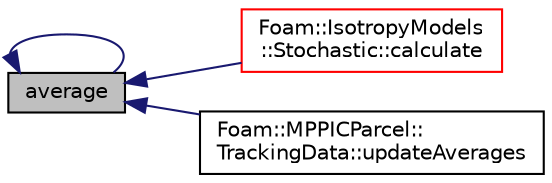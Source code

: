 digraph "average"
{
  bgcolor="transparent";
  edge [fontname="Helvetica",fontsize="10",labelfontname="Helvetica",labelfontsize="10"];
  node [fontname="Helvetica",fontsize="10",shape=record];
  rankdir="LR";
  Node29 [label="average",height=0.2,width=0.4,color="black", fillcolor="grey75", style="filled", fontcolor="black"];
  Node29 -> Node29 [dir="back",color="midnightblue",fontsize="10",style="solid",fontname="Helvetica"];
  Node29 -> Node30 [dir="back",color="midnightblue",fontsize="10",style="solid",fontname="Helvetica"];
  Node30 [label="Foam::IsotropyModels\l::Stochastic::calculate",height=0.2,width=0.4,color="red",URL="$a25377.html#afe1d8348c24e6589bc7c0b3f689316a7",tooltip="Member Functions. "];
  Node29 -> Node32 [dir="back",color="midnightblue",fontsize="10",style="solid",fontname="Helvetica"];
  Node32 [label="Foam::MPPICParcel::\lTrackingData::updateAverages",height=0.2,width=0.4,color="black",URL="$a25029.html#a0217ff96f5dc302a3e6794c11be2cbe4",tooltip="Update the MPPIC averages. "];
}
